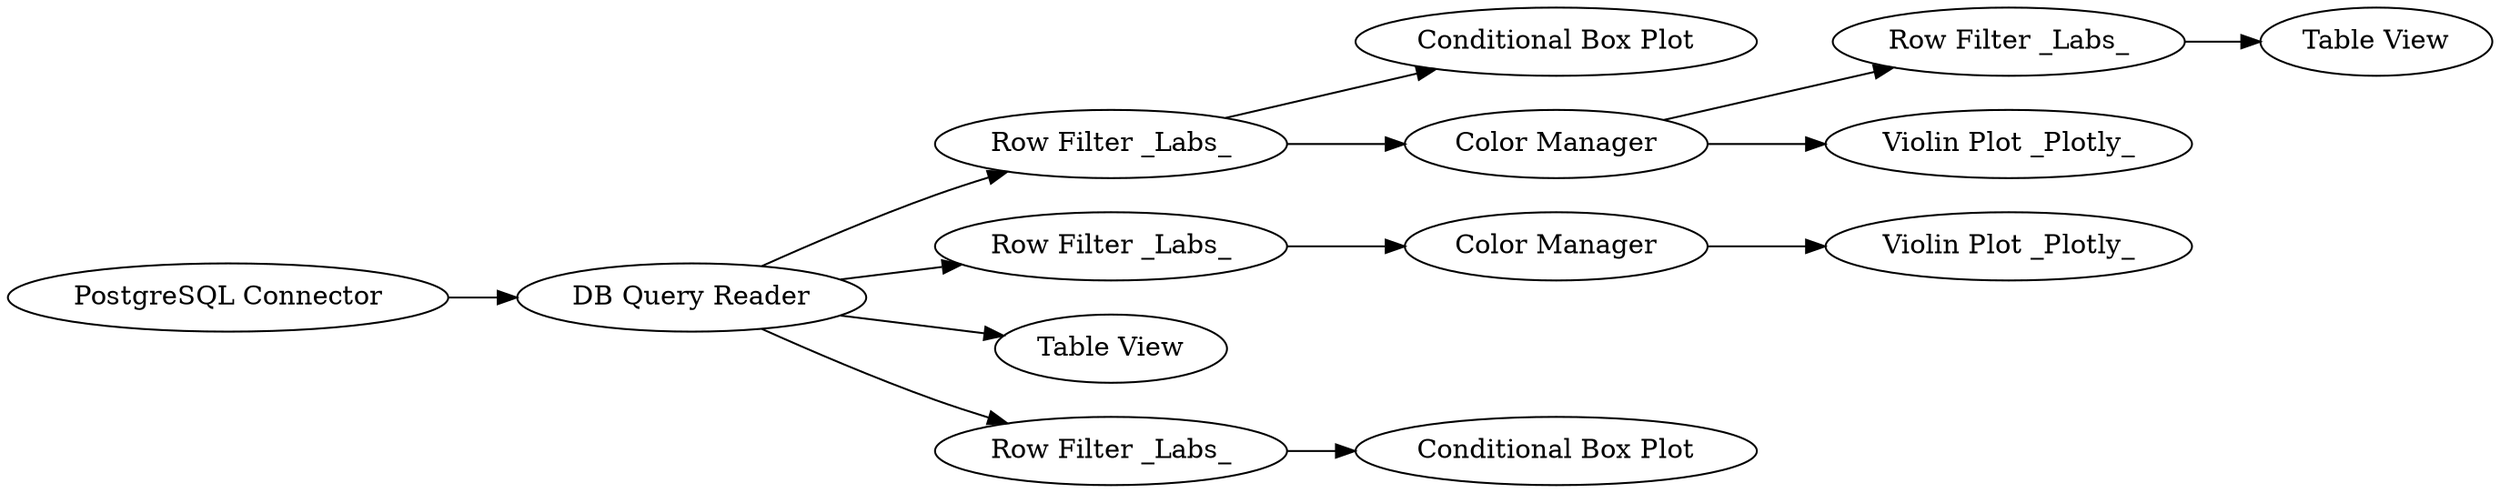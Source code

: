 digraph {
	7 -> 8
	6 -> 11
	1 -> 2
	11 -> 9
	13 -> 14
	2 -> 4
	2 -> 6
	2 -> 7
	7 -> 13
	14 -> 15
	17 -> 16
	2 -> 17
	13 -> 12
	16 [label="Conditional Box Plot"]
	13 [label="Color Manager"]
	1 [label="PostgreSQL Connector"]
	7 [label="Row Filter _Labs_"]
	9 [label="Violin Plot _Plotly_"]
	11 [label="Color Manager"]
	4 [label="Table View"]
	6 [label="Row Filter _Labs_"]
	8 [label="Conditional Box Plot"]
	15 [label="Table View"]
	14 [label="Row Filter _Labs_"]
	17 [label="Row Filter _Labs_"]
	2 [label="DB Query Reader"]
	12 [label="Violin Plot _Plotly_"]
	rankdir=LR
}

